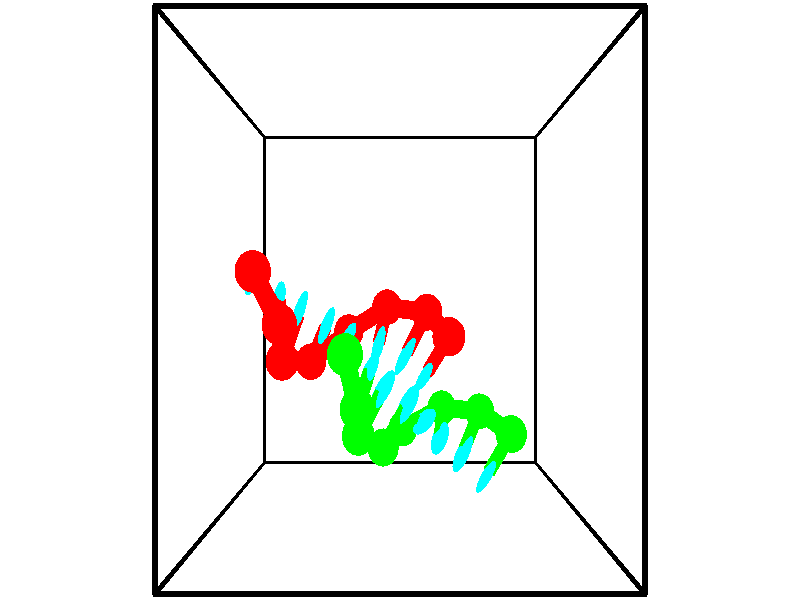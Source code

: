 // switches for output
#declare DRAW_BASES = 1; // possible values are 0, 1; only relevant for DNA ribbons
#declare DRAW_BASES_TYPE = 3; // possible values are 1, 2, 3; only relevant for DNA ribbons
#declare DRAW_FOG = 0; // set to 1 to enable fog

#include "colors.inc"

#include "transforms.inc"
background { rgb <1, 1, 1>}

#default {
   normal{
       ripples 0.25
       frequency 0.20
       turbulence 0.2
       lambda 5
   }
	finish {
		phong 0.1
		phong_size 40.
	}
}

// original window dimensions: 1024x640


// camera settings

camera {
	sky <-0, 1, 0>
	up <-0, 1, 0>
	right 1.6 * <1, 0, 0>
	location <2.5, 2.5, 11.1562>
	look_at <2.5, 2.5, 2.5>
	direction <0, 0, -8.6562>
	angle 67.0682
}


# declare cpy_camera_pos = <2.5, 2.5, 11.1562>;
# if (DRAW_FOG = 1)
fog {
	fog_type 2
	up vnormalize(cpy_camera_pos)
	color rgbt<1,1,1,0.3>
	distance 1e-5
	fog_alt 3e-3
	fog_offset 4
}
# end


// LIGHTS

# declare lum = 6;
global_settings {
	ambient_light rgb lum * <0.05, 0.05, 0.05>
	max_trace_level 15
}# declare cpy_direct_light_amount = 0.25;
light_source
{	1000 * <-1, -1, 1>,
	rgb lum * cpy_direct_light_amount
	parallel
}

light_source
{	1000 * <1, 1, -1>,
	rgb lum * cpy_direct_light_amount
	parallel
}

// strand 0

// nucleotide -1

// particle -1
sphere {
	<0.424160, 2.836600, 2.639662> 0.250000
	pigment { color rgbt <1,0,0,0> }
	no_shadow
}
cylinder {
	<0.324577, 2.783005, 2.255981>,  <0.264828, 2.750848, 2.025773>, 0.100000
	pigment { color rgbt <1,0,0,0> }
	no_shadow
}
cylinder {
	<0.324577, 2.783005, 2.255981>,  <0.424160, 2.836600, 2.639662>, 0.100000
	pigment { color rgbt <1,0,0,0> }
	no_shadow
}

// particle -1
sphere {
	<0.324577, 2.783005, 2.255981> 0.100000
	pigment { color rgbt <1,0,0,0> }
	no_shadow
}
sphere {
	0, 1
	scale<0.080000,0.200000,0.300000>
	matrix <0.883114, -0.438040, -0.168020,
		-0.397656, -0.888914, 0.227379,
		-0.248956, -0.133987, -0.959202,
		0.249891, 2.742809, 1.968221>
	pigment { color rgbt <0,1,1,0> }
	no_shadow
}
cylinder {
	<0.768133, 2.205690, 2.485709>,  <0.424160, 2.836600, 2.639662>, 0.130000
	pigment { color rgbt <1,0,0,0> }
	no_shadow
}

// nucleotide -1

// particle -1
sphere {
	<0.768133, 2.205690, 2.485709> 0.250000
	pigment { color rgbt <1,0,0,0> }
	no_shadow
}
cylinder {
	<0.694527, 2.387146, 2.136917>,  <0.650363, 2.496020, 1.927642>, 0.100000
	pigment { color rgbt <1,0,0,0> }
	no_shadow
}
cylinder {
	<0.694527, 2.387146, 2.136917>,  <0.768133, 2.205690, 2.485709>, 0.100000
	pigment { color rgbt <1,0,0,0> }
	no_shadow
}

// particle -1
sphere {
	<0.694527, 2.387146, 2.136917> 0.100000
	pigment { color rgbt <1,0,0,0> }
	no_shadow
}
sphere {
	0, 1
	scale<0.080000,0.200000,0.300000>
	matrix <0.896249, -0.286808, -0.338347,
		-0.403579, -0.843772, -0.353798,
		-0.184015, 0.453640, -0.871980,
		0.639322, 2.523238, 1.875323>
	pigment { color rgbt <0,1,1,0> }
	no_shadow
}
cylinder {
	<0.706811, 1.726600, 1.957403>,  <0.768133, 2.205690, 2.485709>, 0.130000
	pigment { color rgbt <1,0,0,0> }
	no_shadow
}

// nucleotide -1

// particle -1
sphere {
	<0.706811, 1.726600, 1.957403> 0.250000
	pigment { color rgbt <1,0,0,0> }
	no_shadow
}
cylinder {
	<0.831688, 2.082504, 1.824219>,  <0.906614, 2.296047, 1.744308>, 0.100000
	pigment { color rgbt <1,0,0,0> }
	no_shadow
}
cylinder {
	<0.831688, 2.082504, 1.824219>,  <0.706811, 1.726600, 1.957403>, 0.100000
	pigment { color rgbt <1,0,0,0> }
	no_shadow
}

// particle -1
sphere {
	<0.831688, 2.082504, 1.824219> 0.100000
	pigment { color rgbt <1,0,0,0> }
	no_shadow
}
sphere {
	0, 1
	scale<0.080000,0.200000,0.300000>
	matrix <0.908878, -0.381750, -0.167955,
		-0.276547, -0.250186, -0.927862,
		0.312191, 0.889761, -0.332960,
		0.925345, 2.349432, 1.724331>
	pigment { color rgbt <0,1,1,0> }
	no_shadow
}
cylinder {
	<1.027086, 1.651039, 1.182894>,  <0.706811, 1.726600, 1.957403>, 0.130000
	pigment { color rgbt <1,0,0,0> }
	no_shadow
}

// nucleotide -1

// particle -1
sphere {
	<1.027086, 1.651039, 1.182894> 0.250000
	pigment { color rgbt <1,0,0,0> }
	no_shadow
}
cylinder {
	<1.198608, 1.941132, 1.398361>,  <1.301522, 2.115187, 1.527642>, 0.100000
	pigment { color rgbt <1,0,0,0> }
	no_shadow
}
cylinder {
	<1.198608, 1.941132, 1.398361>,  <1.027086, 1.651039, 1.182894>, 0.100000
	pigment { color rgbt <1,0,0,0> }
	no_shadow
}

// particle -1
sphere {
	<1.198608, 1.941132, 1.398361> 0.100000
	pigment { color rgbt <1,0,0,0> }
	no_shadow
}
sphere {
	0, 1
	scale<0.080000,0.200000,0.300000>
	matrix <0.899742, -0.396425, -0.182514,
		0.081176, 0.562926, -0.822511,
		0.428806, 0.725232, 0.538669,
		1.327250, 2.158701, 1.559962>
	pigment { color rgbt <0,1,1,0> }
	no_shadow
}
cylinder {
	<1.620280, 2.045302, 0.782449>,  <1.027086, 1.651039, 1.182894>, 0.130000
	pigment { color rgbt <1,0,0,0> }
	no_shadow
}

// nucleotide -1

// particle -1
sphere {
	<1.620280, 2.045302, 0.782449> 0.250000
	pigment { color rgbt <1,0,0,0> }
	no_shadow
}
cylinder {
	<1.651199, 2.031769, 1.181023>,  <1.669751, 2.023649, 1.420167>, 0.100000
	pigment { color rgbt <1,0,0,0> }
	no_shadow
}
cylinder {
	<1.651199, 2.031769, 1.181023>,  <1.620280, 2.045302, 0.782449>, 0.100000
	pigment { color rgbt <1,0,0,0> }
	no_shadow
}

// particle -1
sphere {
	<1.651199, 2.031769, 1.181023> 0.100000
	pigment { color rgbt <1,0,0,0> }
	no_shadow
}
sphere {
	0, 1
	scale<0.080000,0.200000,0.300000>
	matrix <0.836006, -0.542366, -0.083269,
		0.543249, 0.839461, -0.013641,
		0.077299, -0.033832, 0.996434,
		1.674389, 2.021619, 1.479953>
	pigment { color rgbt <0,1,1,0> }
	no_shadow
}
cylinder {
	<2.279839, 2.398896, 0.989178>,  <1.620280, 2.045302, 0.782449>, 0.130000
	pigment { color rgbt <1,0,0,0> }
	no_shadow
}

// nucleotide -1

// particle -1
sphere {
	<2.279839, 2.398896, 0.989178> 0.250000
	pigment { color rgbt <1,0,0,0> }
	no_shadow
}
cylinder {
	<2.208107, 2.116318, 1.263046>,  <2.165068, 1.946770, 1.427367>, 0.100000
	pigment { color rgbt <1,0,0,0> }
	no_shadow
}
cylinder {
	<2.208107, 2.116318, 1.263046>,  <2.279839, 2.398896, 0.989178>, 0.100000
	pigment { color rgbt <1,0,0,0> }
	no_shadow
}

// particle -1
sphere {
	<2.208107, 2.116318, 1.263046> 0.100000
	pigment { color rgbt <1,0,0,0> }
	no_shadow
}
sphere {
	0, 1
	scale<0.080000,0.200000,0.300000>
	matrix <0.925393, -0.357336, -0.126323,
		0.333898, 0.610937, 0.717822,
		-0.179329, -0.706447, 0.684671,
		2.154308, 1.904384, 1.468447>
	pigment { color rgbt <0,1,1,0> }
	no_shadow
}
cylinder {
	<2.940244, 2.334976, 1.330932>,  <2.279839, 2.398896, 0.989178>, 0.130000
	pigment { color rgbt <1,0,0,0> }
	no_shadow
}

// nucleotide -1

// particle -1
sphere {
	<2.940244, 2.334976, 1.330932> 0.250000
	pigment { color rgbt <1,0,0,0> }
	no_shadow
}
cylinder {
	<2.737411, 2.007370, 1.438324>,  <2.615712, 1.810806, 1.502759>, 0.100000
	pigment { color rgbt <1,0,0,0> }
	no_shadow
}
cylinder {
	<2.737411, 2.007370, 1.438324>,  <2.940244, 2.334976, 1.330932>, 0.100000
	pigment { color rgbt <1,0,0,0> }
	no_shadow
}

// particle -1
sphere {
	<2.737411, 2.007370, 1.438324> 0.100000
	pigment { color rgbt <1,0,0,0> }
	no_shadow
}
sphere {
	0, 1
	scale<0.080000,0.200000,0.300000>
	matrix <0.836878, -0.542375, -0.073926,
		0.206163, 0.187198, 0.960445,
		-0.507082, -0.819015, 0.268479,
		2.585287, 1.761665, 1.518868>
	pigment { color rgbt <0,1,1,0> }
	no_shadow
}
cylinder {
	<3.243015, 2.035741, 1.989451>,  <2.940244, 2.334976, 1.330932>, 0.130000
	pigment { color rgbt <1,0,0,0> }
	no_shadow
}

// nucleotide -1

// particle -1
sphere {
	<3.243015, 2.035741, 1.989451> 0.250000
	pigment { color rgbt <1,0,0,0> }
	no_shadow
}
cylinder {
	<3.054863, 1.744385, 1.790176>,  <2.941972, 1.569571, 1.670611>, 0.100000
	pigment { color rgbt <1,0,0,0> }
	no_shadow
}
cylinder {
	<3.054863, 1.744385, 1.790176>,  <3.243015, 2.035741, 1.989451>, 0.100000
	pigment { color rgbt <1,0,0,0> }
	no_shadow
}

// particle -1
sphere {
	<3.054863, 1.744385, 1.790176> 0.100000
	pigment { color rgbt <1,0,0,0> }
	no_shadow
}
sphere {
	0, 1
	scale<0.080000,0.200000,0.300000>
	matrix <0.755203, -0.624314, 0.199750,
		-0.456522, -0.282274, 0.843747,
		-0.470379, -0.728390, -0.498187,
		2.913749, 1.525868, 1.640720>
	pigment { color rgbt <0,1,1,0> }
	no_shadow
}
// strand 1

// nucleotide -1

// particle -1
sphere {
	<4.296430, 0.695861, 1.397797> 0.250000
	pigment { color rgbt <0,1,0,0> }
	no_shadow
}
cylinder {
	<4.086048, 0.363327, 1.325958>,  <3.959819, 0.163807, 1.282855>, 0.100000
	pigment { color rgbt <0,1,0,0> }
	no_shadow
}
cylinder {
	<4.086048, 0.363327, 1.325958>,  <4.296430, 0.695861, 1.397797>, 0.100000
	pigment { color rgbt <0,1,0,0> }
	no_shadow
}

// particle -1
sphere {
	<4.086048, 0.363327, 1.325958> 0.100000
	pigment { color rgbt <0,1,0,0> }
	no_shadow
}
sphere {
	0, 1
	scale<0.080000,0.200000,0.300000>
	matrix <-0.796337, 0.555507, -0.239289,
		0.298696, 0.017163, -0.954194,
		-0.525955, -0.831335, -0.179596,
		3.928262, 0.113927, 1.272079>
	pigment { color rgbt <0,1,1,0> }
	no_shadow
}
cylinder {
	<3.858718, 0.916497, 0.836718>,  <4.296430, 0.695861, 1.397797>, 0.130000
	pigment { color rgbt <0,1,0,0> }
	no_shadow
}

// nucleotide -1

// particle -1
sphere {
	<3.858718, 0.916497, 0.836718> 0.250000
	pigment { color rgbt <0,1,0,0> }
	no_shadow
}
cylinder {
	<3.675240, 0.613510, 1.022552>,  <3.565153, 0.431718, 1.134053>, 0.100000
	pigment { color rgbt <0,1,0,0> }
	no_shadow
}
cylinder {
	<3.675240, 0.613510, 1.022552>,  <3.858718, 0.916497, 0.836718>, 0.100000
	pigment { color rgbt <0,1,0,0> }
	no_shadow
}

// particle -1
sphere {
	<3.675240, 0.613510, 1.022552> 0.100000
	pigment { color rgbt <0,1,0,0> }
	no_shadow
}
sphere {
	0, 1
	scale<0.080000,0.200000,0.300000>
	matrix <-0.798096, 0.581064, 0.159399,
		-0.390693, -0.297668, -0.871064,
		-0.458696, -0.757468, 0.464586,
		3.537631, 0.386270, 1.161928>
	pigment { color rgbt <0,1,1,0> }
	no_shadow
}
cylinder {
	<3.232972, 0.923423, 0.545851>,  <3.858718, 0.916497, 0.836718>, 0.130000
	pigment { color rgbt <0,1,0,0> }
	no_shadow
}

// nucleotide -1

// particle -1
sphere {
	<3.232972, 0.923423, 0.545851> 0.250000
	pigment { color rgbt <0,1,0,0> }
	no_shadow
}
cylinder {
	<3.191498, 0.736343, 0.896965>,  <3.166613, 0.624095, 1.107633>, 0.100000
	pigment { color rgbt <0,1,0,0> }
	no_shadow
}
cylinder {
	<3.191498, 0.736343, 0.896965>,  <3.232972, 0.923423, 0.545851>, 0.100000
	pigment { color rgbt <0,1,0,0> }
	no_shadow
}

// particle -1
sphere {
	<3.191498, 0.736343, 0.896965> 0.100000
	pigment { color rgbt <0,1,0,0> }
	no_shadow
}
sphere {
	0, 1
	scale<0.080000,0.200000,0.300000>
	matrix <-0.749907, 0.616509, 0.239907,
		-0.653367, -0.633382, -0.414654,
		-0.103685, -0.467700, 0.877785,
		3.160392, 0.596034, 1.160300>
	pigment { color rgbt <0,1,1,0> }
	no_shadow
}
cylinder {
	<2.548460, 0.650443, 0.732401>,  <3.232972, 0.923423, 0.545851>, 0.130000
	pigment { color rgbt <0,1,0,0> }
	no_shadow
}

// nucleotide -1

// particle -1
sphere {
	<2.548460, 0.650443, 0.732401> 0.250000
	pigment { color rgbt <0,1,0,0> }
	no_shadow
}
cylinder {
	<2.745266, 0.763336, 1.061829>,  <2.863350, 0.831072, 1.259485>, 0.100000
	pigment { color rgbt <0,1,0,0> }
	no_shadow
}
cylinder {
	<2.745266, 0.763336, 1.061829>,  <2.548460, 0.650443, 0.732401>, 0.100000
	pigment { color rgbt <0,1,0,0> }
	no_shadow
}

// particle -1
sphere {
	<2.745266, 0.763336, 1.061829> 0.100000
	pigment { color rgbt <0,1,0,0> }
	no_shadow
}
sphere {
	0, 1
	scale<0.080000,0.200000,0.300000>
	matrix <-0.753526, 0.611850, 0.240494,
		-0.436025, -0.738908, 0.513709,
		0.492016, 0.282232, 0.823569,
		2.892871, 0.848006, 1.308899>
	pigment { color rgbt <0,1,1,0> }
	no_shadow
}
cylinder {
	<2.228419, 0.524591, 1.451916>,  <2.548460, 0.650443, 0.732401>, 0.130000
	pigment { color rgbt <0,1,0,0> }
	no_shadow
}

// nucleotide -1

// particle -1
sphere {
	<2.228419, 0.524591, 1.451916> 0.250000
	pigment { color rgbt <0,1,0,0> }
	no_shadow
}
cylinder {
	<2.451687, 0.856018, 1.469452>,  <2.585648, 1.054874, 1.479974>, 0.100000
	pigment { color rgbt <0,1,0,0> }
	no_shadow
}
cylinder {
	<2.451687, 0.856018, 1.469452>,  <2.228419, 0.524591, 1.451916>, 0.100000
	pigment { color rgbt <0,1,0,0> }
	no_shadow
}

// particle -1
sphere {
	<2.451687, 0.856018, 1.469452> 0.100000
	pigment { color rgbt <0,1,0,0> }
	no_shadow
}
sphere {
	0, 1
	scale<0.080000,0.200000,0.300000>
	matrix <-0.768940, 0.496705, 0.402510,
		0.311731, -0.258380, 0.914365,
		0.558171, 0.828567, 0.043841,
		2.619138, 1.104588, 1.482604>
	pigment { color rgbt <0,1,1,0> }
	no_shadow
}
cylinder {
	<1.860820, 0.767089, 1.908334>,  <2.228419, 0.524591, 1.451916>, 0.130000
	pigment { color rgbt <0,1,0,0> }
	no_shadow
}

// nucleotide -1

// particle -1
sphere {
	<1.860820, 0.767089, 1.908334> 0.250000
	pigment { color rgbt <0,1,0,0> }
	no_shadow
}
cylinder {
	<2.072140, 1.088058, 1.797325>,  <2.198931, 1.280640, 1.730720>, 0.100000
	pigment { color rgbt <0,1,0,0> }
	no_shadow
}
cylinder {
	<2.072140, 1.088058, 1.797325>,  <1.860820, 0.767089, 1.908334>, 0.100000
	pigment { color rgbt <0,1,0,0> }
	no_shadow
}

// particle -1
sphere {
	<2.072140, 1.088058, 1.797325> 0.100000
	pigment { color rgbt <0,1,0,0> }
	no_shadow
}
sphere {
	0, 1
	scale<0.080000,0.200000,0.300000>
	matrix <-0.703046, 0.596684, 0.386903,
		0.476053, -0.009288, 0.879367,
		0.528298, 0.802422, -0.277523,
		2.230629, 1.328785, 1.714068>
	pigment { color rgbt <0,1,1,0> }
	no_shadow
}
cylinder {
	<1.886165, 1.195645, 2.499850>,  <1.860820, 0.767089, 1.908334>, 0.130000
	pigment { color rgbt <0,1,0,0> }
	no_shadow
}

// nucleotide -1

// particle -1
sphere {
	<1.886165, 1.195645, 2.499850> 0.250000
	pigment { color rgbt <0,1,0,0> }
	no_shadow
}
cylinder {
	<1.970951, 1.427063, 2.184799>,  <2.021823, 1.565914, 1.995769>, 0.100000
	pigment { color rgbt <0,1,0,0> }
	no_shadow
}
cylinder {
	<1.970951, 1.427063, 2.184799>,  <1.886165, 1.195645, 2.499850>, 0.100000
	pigment { color rgbt <0,1,0,0> }
	no_shadow
}

// particle -1
sphere {
	<1.970951, 1.427063, 2.184799> 0.100000
	pigment { color rgbt <0,1,0,0> }
	no_shadow
}
sphere {
	0, 1
	scale<0.080000,0.200000,0.300000>
	matrix <-0.784349, 0.581483, 0.216040,
		0.582986, 0.571996, 0.577016,
		0.211951, 0.578531, -0.787641,
		2.034541, 1.600627, 1.948511>
	pigment { color rgbt <0,1,1,0> }
	no_shadow
}
cylinder {
	<1.734456, 1.865910, 2.756891>,  <1.886165, 1.195645, 2.499850>, 0.130000
	pigment { color rgbt <0,1,0,0> }
	no_shadow
}

// nucleotide -1

// particle -1
sphere {
	<1.734456, 1.865910, 2.756891> 0.250000
	pigment { color rgbt <0,1,0,0> }
	no_shadow
}
cylinder {
	<1.702625, 1.909439, 2.360542>,  <1.683527, 1.935556, 2.122733>, 0.100000
	pigment { color rgbt <0,1,0,0> }
	no_shadow
}
cylinder {
	<1.702625, 1.909439, 2.360542>,  <1.734456, 1.865910, 2.756891>, 0.100000
	pigment { color rgbt <0,1,0,0> }
	no_shadow
}

// particle -1
sphere {
	<1.702625, 1.909439, 2.360542> 0.100000
	pigment { color rgbt <0,1,0,0> }
	no_shadow
}
sphere {
	0, 1
	scale<0.080000,0.200000,0.300000>
	matrix <-0.851539, 0.509338, 0.124325,
		0.518217, 0.853659, 0.052135,
		-0.079577, 0.108822, -0.990871,
		1.678752, 1.942086, 2.063281>
	pigment { color rgbt <0,1,1,0> }
	no_shadow
}
// box output
cylinder {
	<0.000000, 0.000000, 0.000000>,  <5.000000, 0.000000, 0.000000>, 0.025000
	pigment { color rgbt <0,0,0,0> }
	no_shadow
}
cylinder {
	<0.000000, 0.000000, 0.000000>,  <0.000000, 5.000000, 0.000000>, 0.025000
	pigment { color rgbt <0,0,0,0> }
	no_shadow
}
cylinder {
	<0.000000, 0.000000, 0.000000>,  <0.000000, 0.000000, 5.000000>, 0.025000
	pigment { color rgbt <0,0,0,0> }
	no_shadow
}
cylinder {
	<5.000000, 5.000000, 5.000000>,  <0.000000, 5.000000, 5.000000>, 0.025000
	pigment { color rgbt <0,0,0,0> }
	no_shadow
}
cylinder {
	<5.000000, 5.000000, 5.000000>,  <5.000000, 0.000000, 5.000000>, 0.025000
	pigment { color rgbt <0,0,0,0> }
	no_shadow
}
cylinder {
	<5.000000, 5.000000, 5.000000>,  <5.000000, 5.000000, 0.000000>, 0.025000
	pigment { color rgbt <0,0,0,0> }
	no_shadow
}
cylinder {
	<0.000000, 0.000000, 5.000000>,  <0.000000, 5.000000, 5.000000>, 0.025000
	pigment { color rgbt <0,0,0,0> }
	no_shadow
}
cylinder {
	<0.000000, 0.000000, 5.000000>,  <5.000000, 0.000000, 5.000000>, 0.025000
	pigment { color rgbt <0,0,0,0> }
	no_shadow
}
cylinder {
	<5.000000, 5.000000, 0.000000>,  <0.000000, 5.000000, 0.000000>, 0.025000
	pigment { color rgbt <0,0,0,0> }
	no_shadow
}
cylinder {
	<5.000000, 5.000000, 0.000000>,  <5.000000, 0.000000, 0.000000>, 0.025000
	pigment { color rgbt <0,0,0,0> }
	no_shadow
}
cylinder {
	<5.000000, 0.000000, 5.000000>,  <5.000000, 0.000000, 0.000000>, 0.025000
	pigment { color rgbt <0,0,0,0> }
	no_shadow
}
cylinder {
	<0.000000, 5.000000, 0.000000>,  <0.000000, 5.000000, 5.000000>, 0.025000
	pigment { color rgbt <0,0,0,0> }
	no_shadow
}
// end of box output
